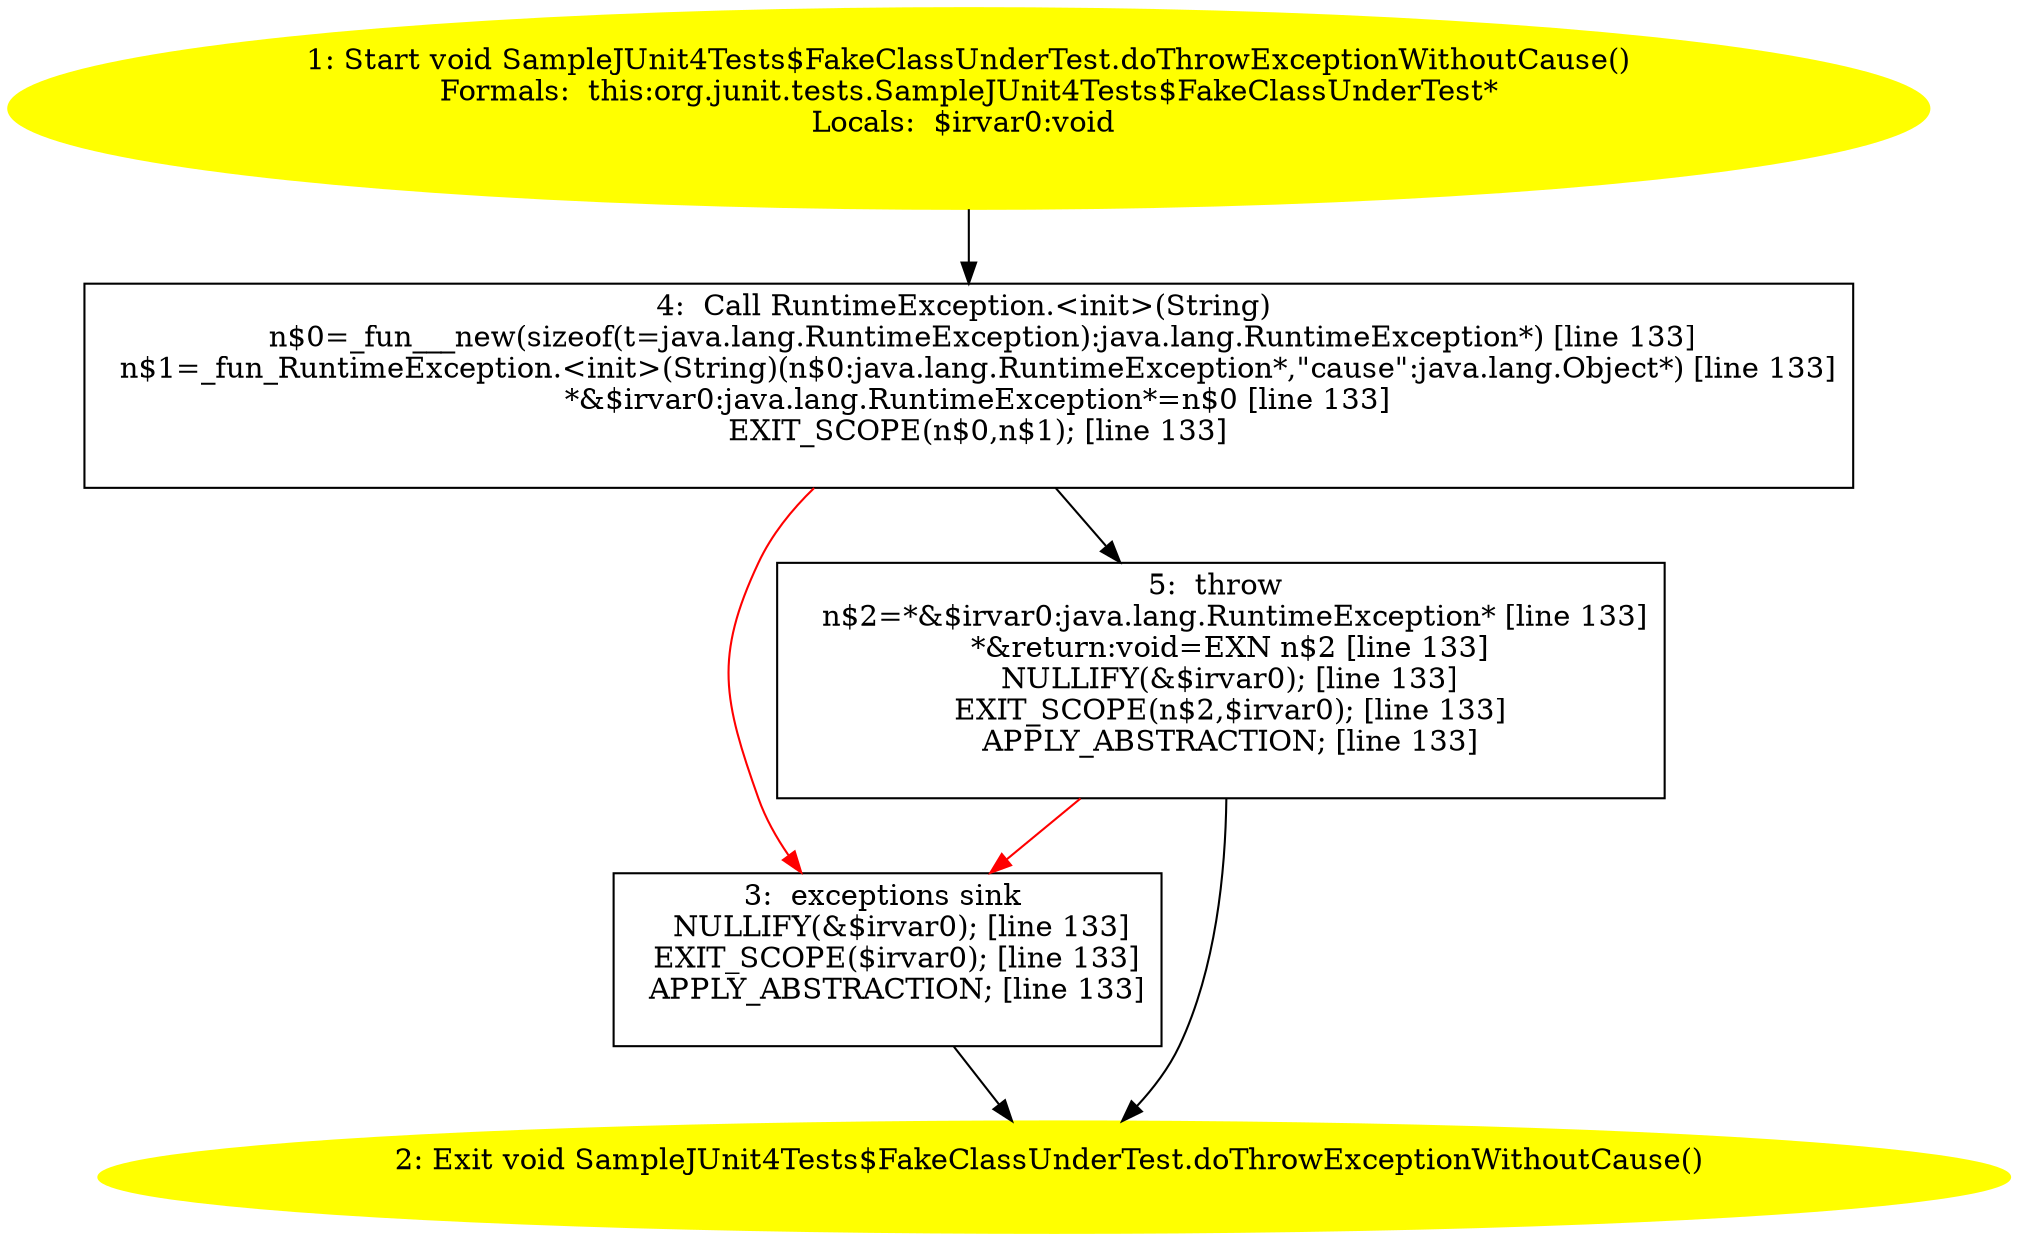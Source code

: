 /* @generated */
digraph cfg {
"org.junit.tests.SampleJUnit4Tests$FakeClassUnderTest.doThrowExceptionWithoutCause():void.fca370b953e499ee1884b2327f0a346d_1" [label="1: Start void SampleJUnit4Tests$FakeClassUnderTest.doThrowExceptionWithoutCause()\nFormals:  this:org.junit.tests.SampleJUnit4Tests$FakeClassUnderTest*\nLocals:  $irvar0:void \n  " color=yellow style=filled]
	

	 "org.junit.tests.SampleJUnit4Tests$FakeClassUnderTest.doThrowExceptionWithoutCause():void.fca370b953e499ee1884b2327f0a346d_1" -> "org.junit.tests.SampleJUnit4Tests$FakeClassUnderTest.doThrowExceptionWithoutCause():void.fca370b953e499ee1884b2327f0a346d_4" ;
"org.junit.tests.SampleJUnit4Tests$FakeClassUnderTest.doThrowExceptionWithoutCause():void.fca370b953e499ee1884b2327f0a346d_2" [label="2: Exit void SampleJUnit4Tests$FakeClassUnderTest.doThrowExceptionWithoutCause() \n  " color=yellow style=filled]
	

"org.junit.tests.SampleJUnit4Tests$FakeClassUnderTest.doThrowExceptionWithoutCause():void.fca370b953e499ee1884b2327f0a346d_3" [label="3:  exceptions sink \n   NULLIFY(&$irvar0); [line 133]\n  EXIT_SCOPE($irvar0); [line 133]\n  APPLY_ABSTRACTION; [line 133]\n " shape="box"]
	

	 "org.junit.tests.SampleJUnit4Tests$FakeClassUnderTest.doThrowExceptionWithoutCause():void.fca370b953e499ee1884b2327f0a346d_3" -> "org.junit.tests.SampleJUnit4Tests$FakeClassUnderTest.doThrowExceptionWithoutCause():void.fca370b953e499ee1884b2327f0a346d_2" ;
"org.junit.tests.SampleJUnit4Tests$FakeClassUnderTest.doThrowExceptionWithoutCause():void.fca370b953e499ee1884b2327f0a346d_4" [label="4:  Call RuntimeException.<init>(String) \n   n$0=_fun___new(sizeof(t=java.lang.RuntimeException):java.lang.RuntimeException*) [line 133]\n  n$1=_fun_RuntimeException.<init>(String)(n$0:java.lang.RuntimeException*,\"cause\":java.lang.Object*) [line 133]\n  *&$irvar0:java.lang.RuntimeException*=n$0 [line 133]\n  EXIT_SCOPE(n$0,n$1); [line 133]\n " shape="box"]
	

	 "org.junit.tests.SampleJUnit4Tests$FakeClassUnderTest.doThrowExceptionWithoutCause():void.fca370b953e499ee1884b2327f0a346d_4" -> "org.junit.tests.SampleJUnit4Tests$FakeClassUnderTest.doThrowExceptionWithoutCause():void.fca370b953e499ee1884b2327f0a346d_5" ;
	 "org.junit.tests.SampleJUnit4Tests$FakeClassUnderTest.doThrowExceptionWithoutCause():void.fca370b953e499ee1884b2327f0a346d_4" -> "org.junit.tests.SampleJUnit4Tests$FakeClassUnderTest.doThrowExceptionWithoutCause():void.fca370b953e499ee1884b2327f0a346d_3" [color="red" ];
"org.junit.tests.SampleJUnit4Tests$FakeClassUnderTest.doThrowExceptionWithoutCause():void.fca370b953e499ee1884b2327f0a346d_5" [label="5:  throw \n   n$2=*&$irvar0:java.lang.RuntimeException* [line 133]\n  *&return:void=EXN n$2 [line 133]\n  NULLIFY(&$irvar0); [line 133]\n  EXIT_SCOPE(n$2,$irvar0); [line 133]\n  APPLY_ABSTRACTION; [line 133]\n " shape="box"]
	

	 "org.junit.tests.SampleJUnit4Tests$FakeClassUnderTest.doThrowExceptionWithoutCause():void.fca370b953e499ee1884b2327f0a346d_5" -> "org.junit.tests.SampleJUnit4Tests$FakeClassUnderTest.doThrowExceptionWithoutCause():void.fca370b953e499ee1884b2327f0a346d_2" ;
	 "org.junit.tests.SampleJUnit4Tests$FakeClassUnderTest.doThrowExceptionWithoutCause():void.fca370b953e499ee1884b2327f0a346d_5" -> "org.junit.tests.SampleJUnit4Tests$FakeClassUnderTest.doThrowExceptionWithoutCause():void.fca370b953e499ee1884b2327f0a346d_3" [color="red" ];
}
